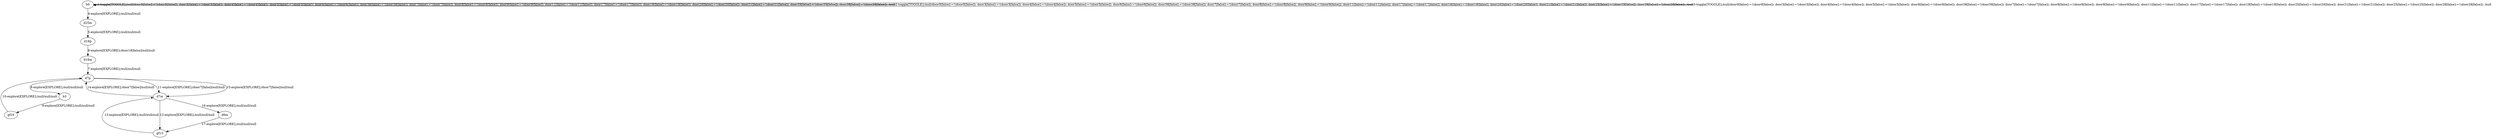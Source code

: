 # Total number of goals covered by this test: 1
# d6m --> gf13

digraph g {
"b0" -> "b0" [label = "1-toggle[TOGGLE];/null/door0[false]:=!(door0[false]); door3[false]:=!(door3[false]); door4[false]:=!(door4[false]); door5[false]:=!(door5[false]); door6[false]:=!(door6[false]); door38[false]:=!(door38[false]); door7[false]:=!(door7[false]); door8[false]:=!(door8[false]); door9[false]:=!(door9[false]); door11[false]:=!(door11[false]); door17[false]:=!(door17[false]); door18[false]:=!(door18[false]); door20[false]:=!(door20[false]); door21[false]:=!(door21[false]); door25[false]:=!(door25[false]); door28[false]:=!(door28[false]); /null"];
"b0" -> "b0" [label = "2-toggle[TOGGLE];/null/door0[false]:=!(door0[false]); door3[false]:=!(door3[false]); door4[false]:=!(door4[false]); door5[false]:=!(door5[false]); door6[false]:=!(door6[false]); door38[false]:=!(door38[false]); door7[false]:=!(door7[false]); door8[false]:=!(door8[false]); door9[false]:=!(door9[false]); door11[false]:=!(door11[false]); door17[false]:=!(door17[false]); door18[false]:=!(door18[false]); door20[false]:=!(door20[false]); door21[false]:=!(door21[false]); door25[false]:=!(door25[false]); door28[false]:=!(door28[false]); /null"];
"b0" -> "b0" [label = "3-toggle[TOGGLE];/null/door0[false]:=!(door0[false]); door3[false]:=!(door3[false]); door4[false]:=!(door4[false]); door5[false]:=!(door5[false]); door6[false]:=!(door6[false]); door38[false]:=!(door38[false]); door7[false]:=!(door7[false]); door8[false]:=!(door8[false]); door9[false]:=!(door9[false]); door11[false]:=!(door11[false]); door17[false]:=!(door17[false]); door18[false]:=!(door18[false]); door20[false]:=!(door20[false]); door21[false]:=!(door21[false]); door25[false]:=!(door25[false]); door28[false]:=!(door28[false]); /null"];
"b0" -> "d25m" [label = "4-explore[EXPLORE];/null/null/null"];
"d25m" -> "d18p" [label = "5-explore[EXPLORE];/null/null/null"];
"d18p" -> "d18m" [label = "6-explore[EXPLORE];/door18[false]/null/null"];
"d18m" -> "d7p" [label = "7-explore[EXPLORE];/null/null/null"];
"d7p" -> "b3" [label = "8-explore[EXPLORE];/null/null/null"];
"b3" -> "gf16" [label = "9-explore[EXPLORE];/null/null/null"];
"gf16" -> "d7p" [label = "10-explore[EXPLORE];/null/null/null"];
"d7p" -> "d7m" [label = "11-explore[EXPLORE];/door7[false]/null/null"];
"d7m" -> "gf13" [label = "12-explore[EXPLORE];/null/null/null"];
"gf13" -> "d7m" [label = "13-explore[EXPLORE];/null/null/null"];
"d7m" -> "d7p" [label = "14-explore[EXPLORE];/door7[false]/null/null"];
"d7p" -> "d7m" [label = "15-explore[EXPLORE];/door7[false]/null/null"];
"d7m" -> "d6m" [label = "16-explore[EXPLORE];/null/null/null"];
"d6m" -> "gf13" [label = "17-explore[EXPLORE];/null/null/null"];
}